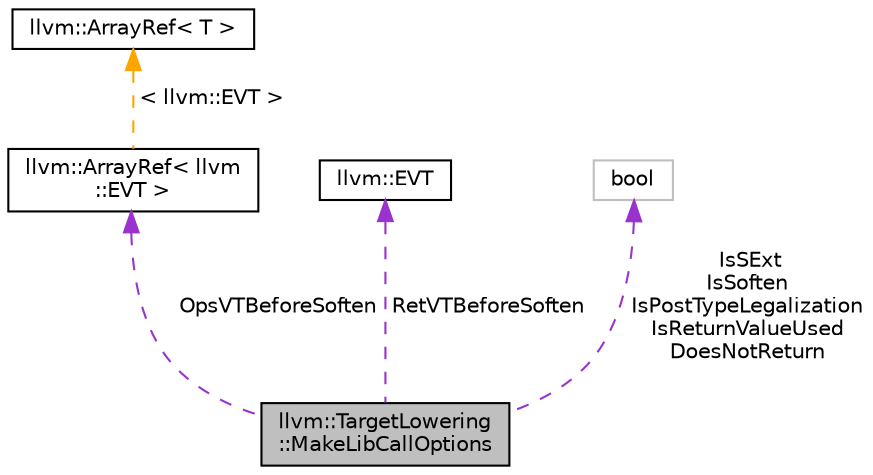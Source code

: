 digraph "llvm::TargetLowering::MakeLibCallOptions"
{
 // LATEX_PDF_SIZE
  bgcolor="transparent";
  edge [fontname="Helvetica",fontsize="10",labelfontname="Helvetica",labelfontsize="10"];
  node [fontname="Helvetica",fontsize="10",shape=record];
  Node1 [label="llvm::TargetLowering\l::MakeLibCallOptions",height=0.2,width=0.4,color="black", fillcolor="grey75", style="filled", fontcolor="black",tooltip="This structure is used to pass arguments to makeLibCall function."];
  Node2 -> Node1 [dir="back",color="darkorchid3",fontsize="10",style="dashed",label=" OpsVTBeforeSoften" ,fontname="Helvetica"];
  Node2 [label="llvm::ArrayRef\< llvm\l::EVT \>",height=0.2,width=0.4,color="black",URL="$classllvm_1_1ArrayRef.html",tooltip=" "];
  Node3 -> Node2 [dir="back",color="orange",fontsize="10",style="dashed",label=" \< llvm::EVT \>" ,fontname="Helvetica"];
  Node3 [label="llvm::ArrayRef\< T \>",height=0.2,width=0.4,color="black",URL="$classllvm_1_1ArrayRef.html",tooltip="ArrayRef - Represent a constant reference to an array (0 or more elements consecutively in memory),..."];
  Node4 -> Node1 [dir="back",color="darkorchid3",fontsize="10",style="dashed",label=" RetVTBeforeSoften" ,fontname="Helvetica"];
  Node4 [label="llvm::EVT",height=0.2,width=0.4,color="black",URL="$structllvm_1_1EVT.html",tooltip="Extended Value Type."];
  Node5 -> Node1 [dir="back",color="darkorchid3",fontsize="10",style="dashed",label=" IsSExt\nIsSoften\nIsPostTypeLegalization\nIsReturnValueUsed\nDoesNotReturn" ,fontname="Helvetica"];
  Node5 [label="bool",height=0.2,width=0.4,color="grey75",tooltip=" "];
}
